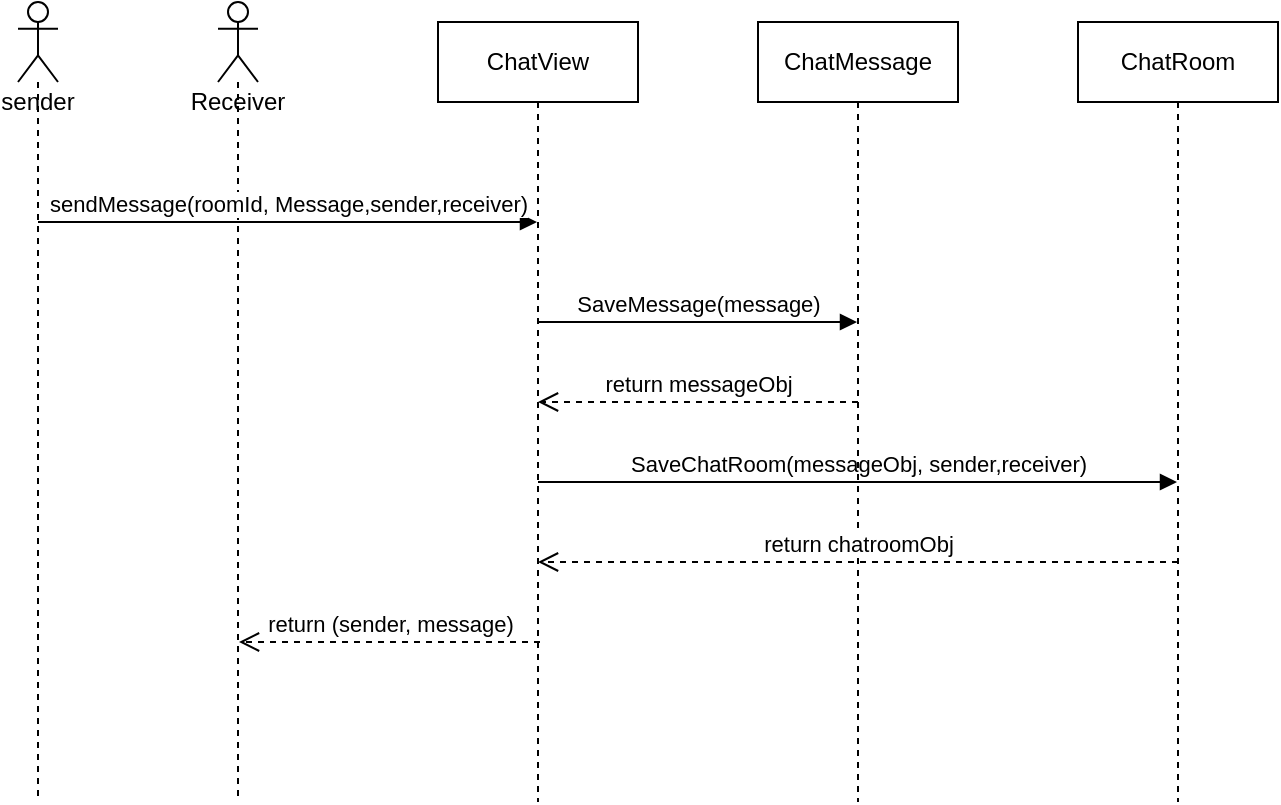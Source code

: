 <mxfile>
    <diagram id="K7z6autbOYNa7NcyumpN" name="Page-1">
        <mxGraphModel dx="1386" dy="753" grid="1" gridSize="10" guides="1" tooltips="1" connect="1" arrows="1" fold="1" page="1" pageScale="1" pageWidth="850" pageHeight="1100" math="0" shadow="0">
            <root>
                <mxCell id="0"/>
                <mxCell id="1" parent="0"/>
                <mxCell id="9" value="sender" style="shape=umlLifeline;participant=umlActor;perimeter=lifelinePerimeter;whiteSpace=wrap;html=1;container=1;collapsible=0;recursiveResize=0;verticalAlign=top;spacingTop=36;outlineConnect=0;" vertex="1" parent="1">
                    <mxGeometry x="80" y="80" width="20" height="400" as="geometry"/>
                </mxCell>
                <mxCell id="10" value="Receiver" style="shape=umlLifeline;participant=umlActor;perimeter=lifelinePerimeter;whiteSpace=wrap;html=1;container=1;collapsible=0;recursiveResize=0;verticalAlign=top;spacingTop=36;outlineConnect=0;" vertex="1" parent="1">
                    <mxGeometry x="180" y="80" width="20" height="400" as="geometry"/>
                </mxCell>
                <mxCell id="11" value="ChatView" style="shape=umlLifeline;perimeter=lifelinePerimeter;whiteSpace=wrap;html=1;container=1;collapsible=0;recursiveResize=0;outlineConnect=0;" vertex="1" parent="1">
                    <mxGeometry x="290" y="90" width="100" height="390" as="geometry"/>
                </mxCell>
                <mxCell id="15" value="SaveMessage(message)" style="html=1;verticalAlign=bottom;endArrow=block;" edge="1" parent="11" target="12">
                    <mxGeometry width="80" relative="1" as="geometry">
                        <mxPoint x="50" y="150" as="sourcePoint"/>
                        <mxPoint x="130" y="150" as="targetPoint"/>
                    </mxGeometry>
                </mxCell>
                <mxCell id="17" value="SaveChatRoom(messageObj, sender,receiver)" style="html=1;verticalAlign=bottom;endArrow=block;" edge="1" parent="11" target="13">
                    <mxGeometry width="80" relative="1" as="geometry">
                        <mxPoint x="50" y="230" as="sourcePoint"/>
                        <mxPoint x="130" y="230" as="targetPoint"/>
                    </mxGeometry>
                </mxCell>
                <mxCell id="12" value="ChatMessage" style="shape=umlLifeline;perimeter=lifelinePerimeter;whiteSpace=wrap;html=1;container=1;collapsible=0;recursiveResize=0;outlineConnect=0;" vertex="1" parent="1">
                    <mxGeometry x="450" y="90" width="100" height="390" as="geometry"/>
                </mxCell>
                <mxCell id="13" value="ChatRoom" style="shape=umlLifeline;perimeter=lifelinePerimeter;whiteSpace=wrap;html=1;container=1;collapsible=0;recursiveResize=0;outlineConnect=0;" vertex="1" parent="1">
                    <mxGeometry x="610" y="90" width="100" height="390" as="geometry"/>
                </mxCell>
                <mxCell id="14" value="sendMessage(roomId, Message,sender,receiver)" style="html=1;verticalAlign=bottom;endArrow=block;" edge="1" parent="1" source="9" target="11">
                    <mxGeometry width="80" relative="1" as="geometry">
                        <mxPoint x="480" y="290" as="sourcePoint"/>
                        <mxPoint x="560" y="290" as="targetPoint"/>
                        <Array as="points">
                            <mxPoint x="100" y="190"/>
                        </Array>
                    </mxGeometry>
                </mxCell>
                <mxCell id="16" value="return messageObj" style="html=1;verticalAlign=bottom;endArrow=open;dashed=1;endSize=8;" edge="1" parent="1" target="11">
                    <mxGeometry relative="1" as="geometry">
                        <mxPoint x="500" y="280" as="sourcePoint"/>
                        <mxPoint x="420" y="280" as="targetPoint"/>
                    </mxGeometry>
                </mxCell>
                <mxCell id="18" value="return chatroomObj" style="html=1;verticalAlign=bottom;endArrow=open;dashed=1;endSize=8;" edge="1" parent="1" target="11">
                    <mxGeometry relative="1" as="geometry">
                        <mxPoint x="660" y="360" as="sourcePoint"/>
                        <mxPoint x="580" y="360" as="targetPoint"/>
                    </mxGeometry>
                </mxCell>
                <mxCell id="19" value="return (sender, message)" style="html=1;verticalAlign=bottom;endArrow=open;dashed=1;endSize=8;" edge="1" parent="1">
                    <mxGeometry relative="1" as="geometry">
                        <mxPoint x="341" y="400" as="sourcePoint"/>
                        <mxPoint x="190.5" y="400" as="targetPoint"/>
                    </mxGeometry>
                </mxCell>
            </root>
        </mxGraphModel>
    </diagram>
</mxfile>